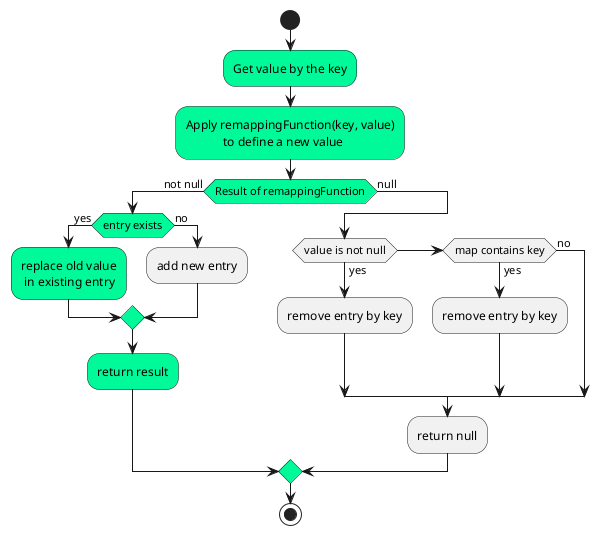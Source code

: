 @startuml
start
!$shared = "remove entry by key"
 #MediumSpringGreen:Get value by the key;
 #MediumSpringGreen:Apply remappingFunction(key, value)\n            to define a new value;
 #MediumSpringGreen:if (Result of remappingFunction) then (not null)
   #MediumSpringGreen:if(entry exists) then (yes)
   #MediumSpringGreen:replace old value\n in existing entry;
   else(no)
   :add new entry;
   endif
   #MediumSpringGreen:return result;
 else (null)
 if (value is not null) then (yes)
   :$shared;
 elseif(map contains key) then (yes)
   :$shared;
 else (no)
 endif
 :return null;
 endif
stop
@enduml